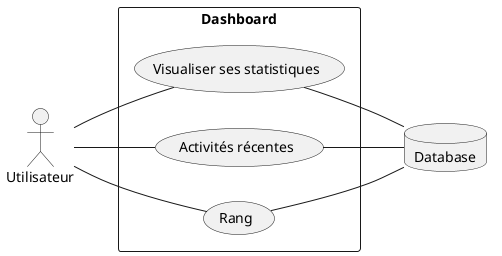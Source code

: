 @startuml
left to right direction
skinparam packageStyle rectangle
actor Utilisateur
database Database
rectangle Dashboard {
  Utilisateur -- (Visualiser ses statistiques)
  Utilisateur -- (Activités récentes)
  Utilisateur -- (Rang)
  (Visualiser ses statistiques) -- Database
  (Activités récentes) -- Database
  (Rang) -- Database
}
@enduml